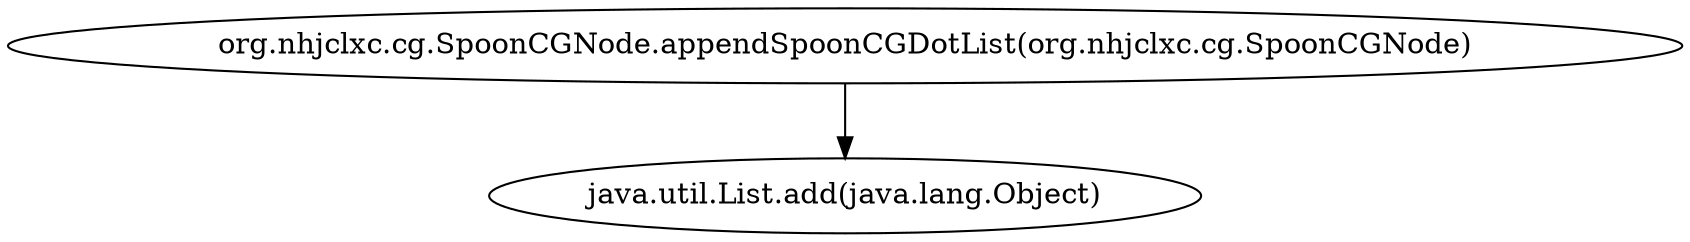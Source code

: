 digraph "org.nhjclxc.cg.SpoonCGNode.appendSpoonCGDotList(org.nhjclxc.cg.SpoonCGNode)" {
"org.nhjclxc.cg.SpoonCGNode.appendSpoonCGDotList(org.nhjclxc.cg.SpoonCGNode)" -> "java.util.List.add(java.lang.Object)";

}